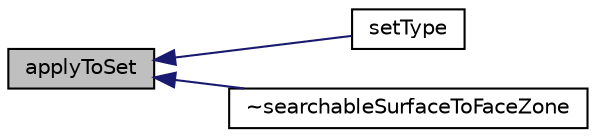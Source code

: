 digraph "applyToSet"
{
  bgcolor="transparent";
  edge [fontname="Helvetica",fontsize="10",labelfontname="Helvetica",labelfontsize="10"];
  node [fontname="Helvetica",fontsize="10",shape=record];
  rankdir="LR";
  Node1274 [label="applyToSet",height=0.2,width=0.4,color="black", fillcolor="grey75", style="filled", fontcolor="black"];
  Node1274 -> Node1275 [dir="back",color="midnightblue",fontsize="10",style="solid",fontname="Helvetica"];
  Node1275 [label="setType",height=0.2,width=0.4,color="black",URL="$a26521.html#a3cf0773a99a47a317d169af85e81950b"];
  Node1274 -> Node1276 [dir="back",color="midnightblue",fontsize="10",style="solid",fontname="Helvetica"];
  Node1276 [label="~searchableSurfaceToFaceZone",height=0.2,width=0.4,color="black",URL="$a26521.html#aef624a5c61225eccde4c5cd9d56be33f",tooltip="Destructor. "];
}
